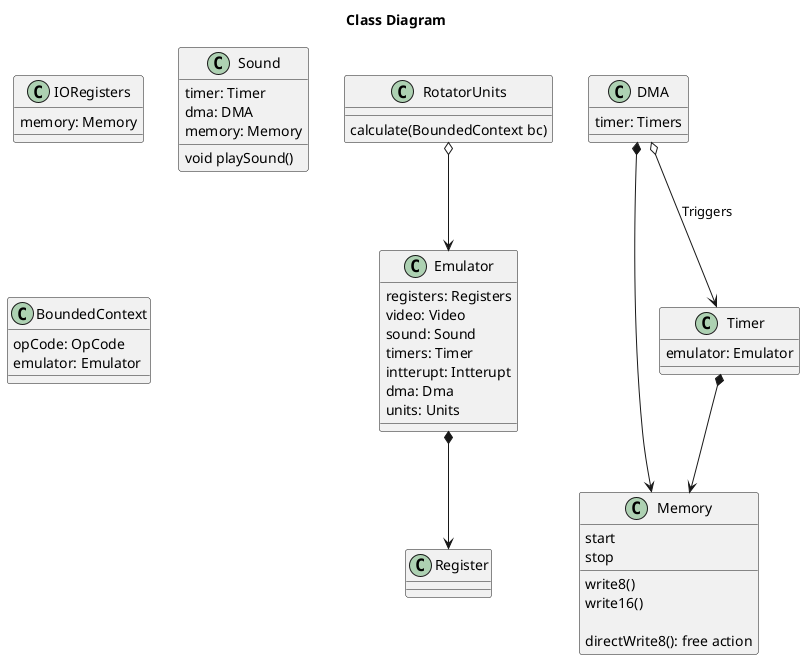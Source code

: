 @startuml
title Class Diagram

class Emulator {
    registers: Registers
''memory: Memory
    video: Video
    sound: Sound
    timers: Timer
    intterupt: Intterupt
    dma: Dma
    units: Units
}

class Memory {
    start
    stop

    write8()
    write16()

    directWrite8(): free action
    
}

class Timer {
    emulator: Emulator
}

class Register {

}

class RotatorUnits {
    calculate(BoundedContext bc)
}

class IORegisters {
    memory: Memory
}

class DMA {
    timer: Timers
}

class Sound {
    timer: Timer
    dma: DMA
    memory: Memory

    void playSound()
}

class BoundedContext {
    opCode: OpCode
    emulator: Emulator
}


Emulator *--> Register
DMA o--> Timer: Triggers
DMA *--> Memory
Timer *--> Memory

RotatorUnits o--> Emulator

@enduml